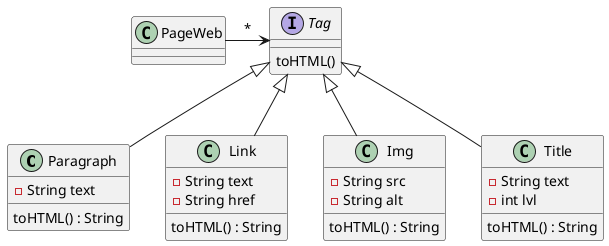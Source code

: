 @startuml


class Paragraph {
  - String text
  toHTML() : String
}

class Link {
  - String text
  - String href
  toHTML() : String
}

class Img {
  - String src
  - String alt
  toHTML() : String
}

class Title {
  - String text
  - int lvl
  toHTML() : String
}


interface Tag{
  toHTML()
}

Tag <|-- Paragraph
Tag <|-- Link
Tag <|-- Title
Tag <|-- Img

PageWeb -> Tag : *
@enduml